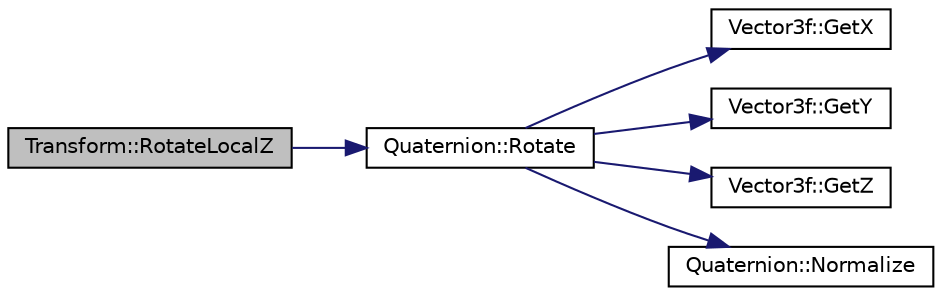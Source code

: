 digraph "Transform::RotateLocalZ"
{
 // LATEX_PDF_SIZE
  edge [fontname="Helvetica",fontsize="10",labelfontname="Helvetica",labelfontsize="10"];
  node [fontname="Helvetica",fontsize="10",shape=record];
  rankdir="LR";
  Node233 [label="Transform::RotateLocalZ",height=0.2,width=0.4,color="black", fillcolor="grey75", style="filled", fontcolor="black",tooltip="Rotates the transform around the Z axis."];
  Node233 -> Node234 [color="midnightblue",fontsize="10",style="solid",fontname="Helvetica"];
  Node234 [label="Quaternion::Rotate",height=0.2,width=0.4,color="black", fillcolor="white", style="filled",URL="$class_quaternion.html#a4c2fd6204f7cde7ec63fc856e6d0fdbe",tooltip=" "];
  Node234 -> Node235 [color="midnightblue",fontsize="10",style="solid",fontname="Helvetica"];
  Node235 [label="Vector3f::GetX",height=0.2,width=0.4,color="black", fillcolor="white", style="filled",URL="$class_vector3f.html#abb50ca8baf8111e9bae60e4f7c144db3",tooltip="x value accessor"];
  Node234 -> Node236 [color="midnightblue",fontsize="10",style="solid",fontname="Helvetica"];
  Node236 [label="Vector3f::GetY",height=0.2,width=0.4,color="black", fillcolor="white", style="filled",URL="$class_vector3f.html#a9a1317e3ba2ef2c5e661d340a74a825a",tooltip="y value accessor"];
  Node234 -> Node237 [color="midnightblue",fontsize="10",style="solid",fontname="Helvetica"];
  Node237 [label="Vector3f::GetZ",height=0.2,width=0.4,color="black", fillcolor="white", style="filled",URL="$class_vector3f.html#a874fc93c81a47a0455afb9cdd542c599",tooltip="z value accessor"];
  Node234 -> Node238 [color="midnightblue",fontsize="10",style="solid",fontname="Helvetica"];
  Node238 [label="Quaternion::Normalize",height=0.2,width=0.4,color="black", fillcolor="white", style="filled",URL="$class_quaternion.html#a5c08e0c7533e0c1a526a7401f4754910",tooltip=" "];
}
